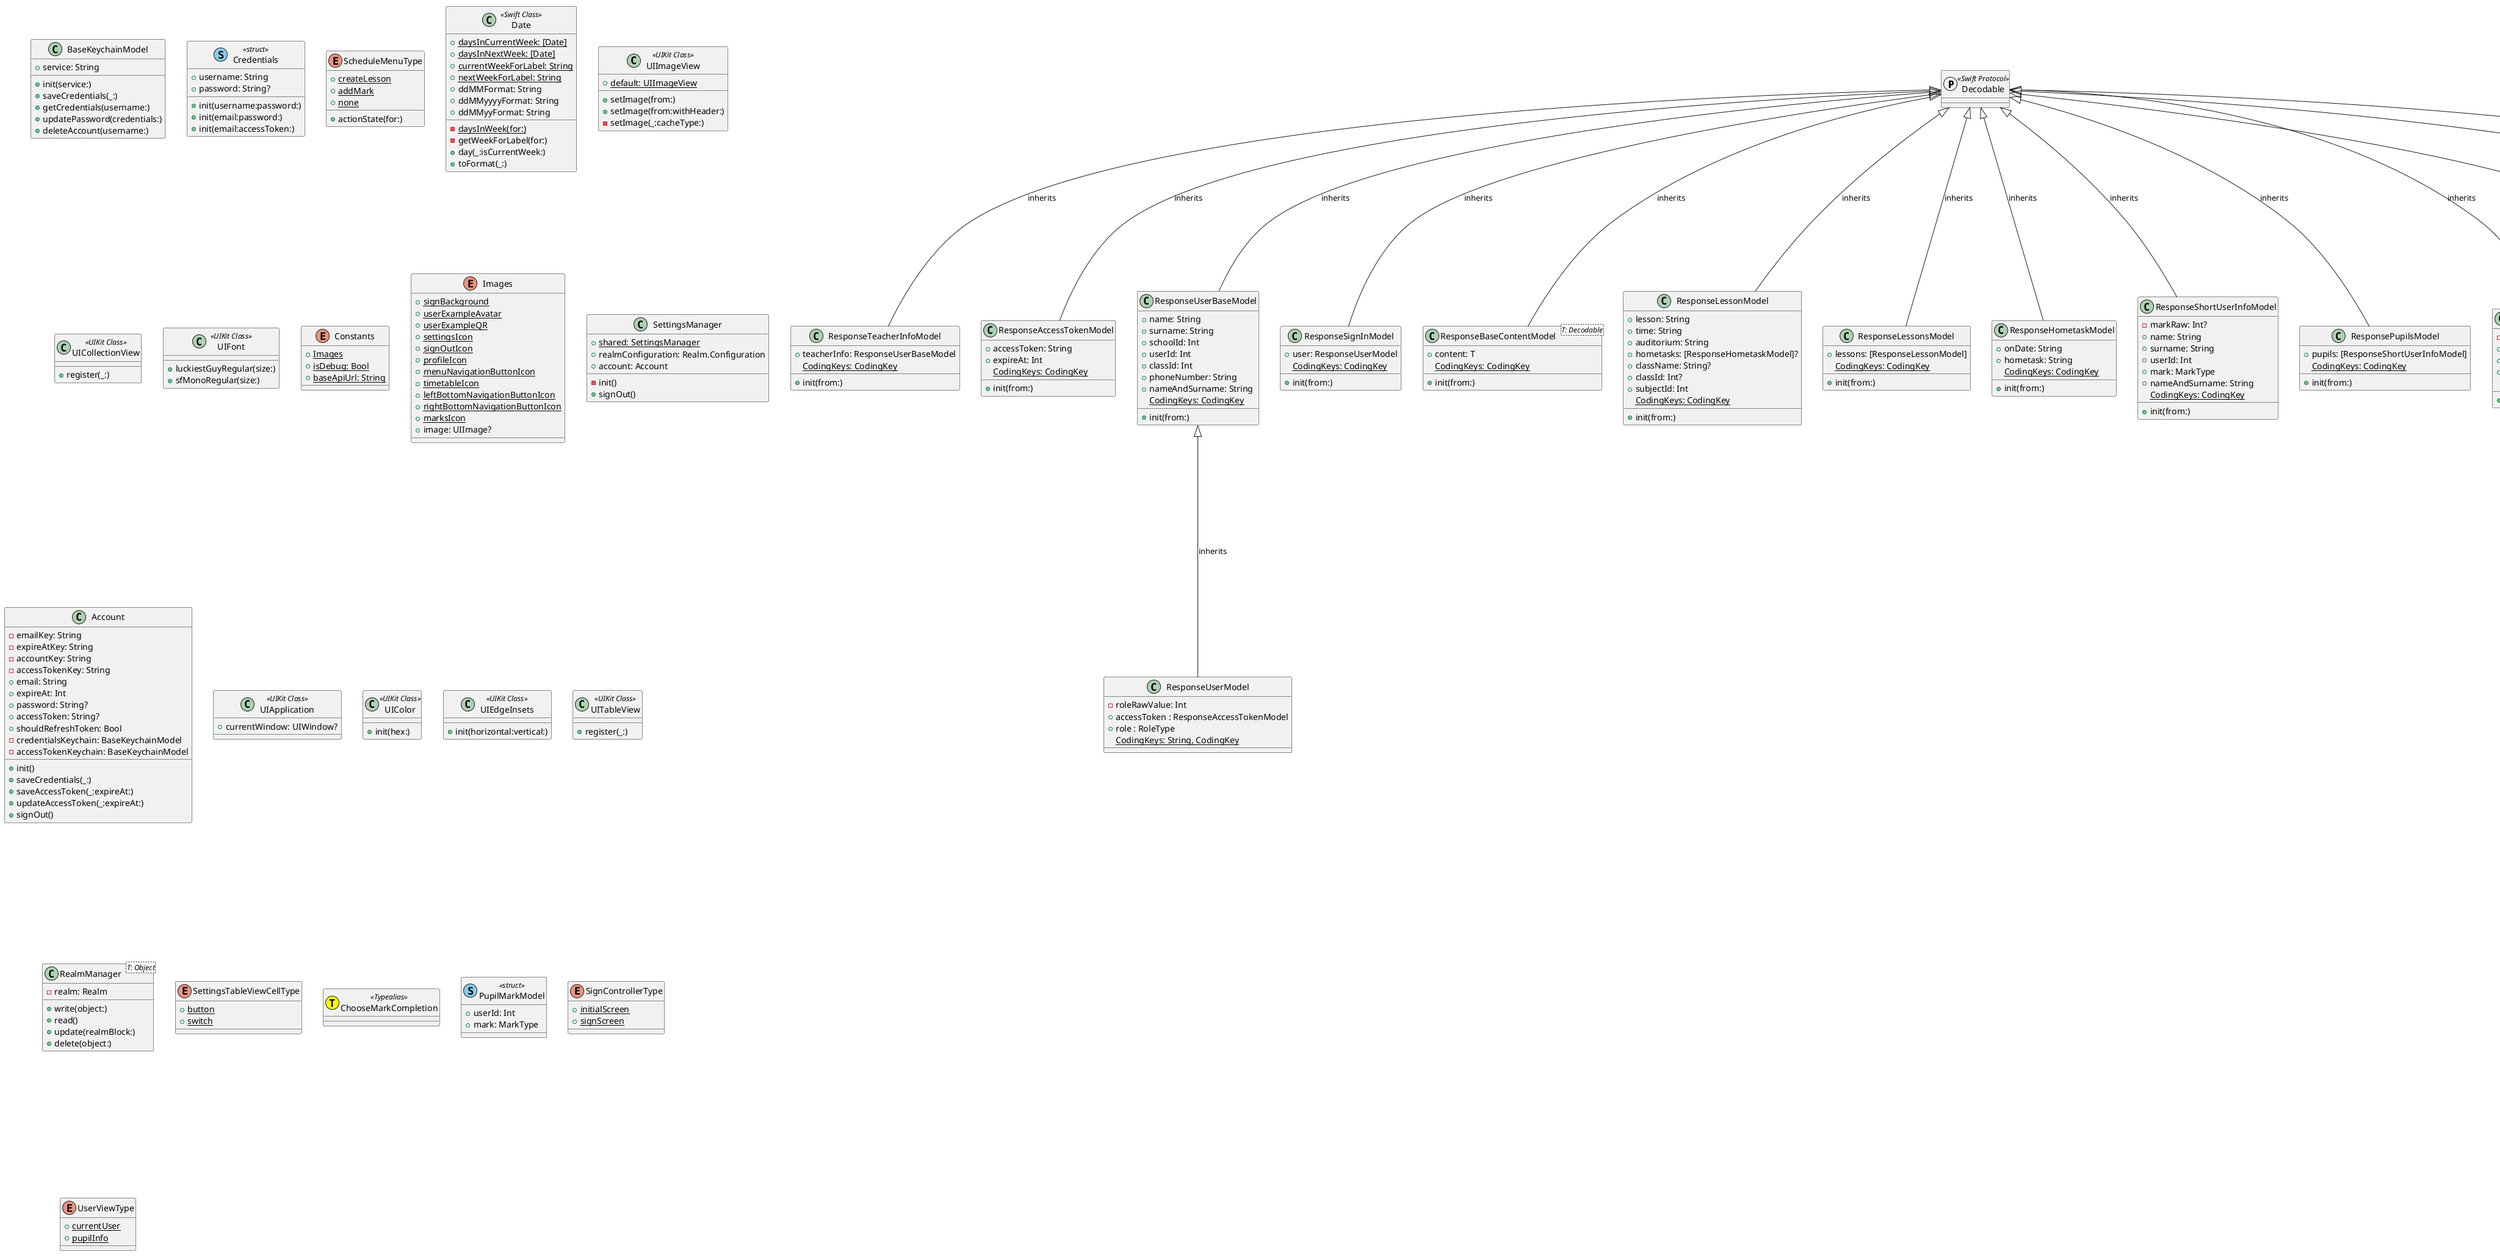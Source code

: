 @startuml

' Swift Classes
protocol Decodable << Swift Protocol >> {}
protocol NSObject << Objective-C Protocol >> {}
protocol UITabBarControllerDelegate << Objective-C Protocol >> {
    +tabBarController(_:shouldSelect:)
}

class Int << (S, SkyBlue) Swift Struct >> {}
protocol CaseIterable << Swift Protocol >> {}
class String << (S, SkyBlue) Swift Struct >> {}

class UITableViewCell << UIKit Class >> {
    +{static} id: String
    +init(style:reuseIdentifier:)
    +init(coder:)
    +prepareForReuse()
}

class UITextField << UIKit Class >> {
    +init(placeholder:)
    +init(frame:)
    +init(coder:)
    +init(placeholder:)
    +textRect(forBounds:)
    +editingRect(forBounds:)
    +placeholderRect(forBounds:)
}

class UIView << UIKit Class >> {
    +init(frame:)
    +init(coder:)
}

class AnyObject << (T, Yellow) UIKit Typealias >> {}
class UITextView << UIKit Class >> {
    +init(coder:)
    +init(frame:textContainer:)
}

protocol UITextViewDelegate << UIKit Protocol >> {
    +textViewDidBeginEditing(_:)
    +textViewDidEndEditing(_:)
}

protocol UITableViewDataSource << UIKit Protocol >> {
    +tableView(_:numberOfRowsInSection:)
    +tableView(_:cellForRowAt:)    
}

protocol UICollectionViewDataSource << UIKit Protocol >> {
    +collectionView(_:numberOfItemsInSection:)
    +collectionView(_:cellForItemAt:)
}

protocol UICollectionViewDelegate << UIKit Protocol >> { 
    +collectionView(_:didSelectItemAt:)
}

protocol UITableViewDelegate << UIKit Protocol >> {
    +tableView(_:didSelectRowAt:)
}

protocol AVCaptureMetadataOutputObjectsDelegate << AVFoundation Protocol >> {
    +metadataOutput(_:didOutput:from:)
}

class UITabBarController << UIKit Class >> {
    +init(coder:)
    +viewDidLoad()
    +tabBar(_:didSelect:)
}

class UIResponder << UIKit Class >> {}

protocol UIWindowSceneDelegate << UIKit Protocol >> {}

' Packages Classes
class BaseRestApiProvider << Packages Class >> {
    +urlSession: URLSession
    +shouldPrintLog: Bool
    +init(shouldPrintLog:)
}

enum BaseRestApiEnum << Packages Enum >> {
    +baseUrl: String
    +path: String
    +method: FriendlyURLSession.HTTPMethod
    +headers: FriendlyURLSession.Headers?
    +parameters: FriendlyURLSession.Parameters?
    +body: FriendlyURLSession.JSON?
}

class Object << RealmSwiftClass >> {}

' Api->Models
class ResponseUserModel { 
  -roleRawValue: Int
  +accessToken : ResponseAccessTokenModel
  +role : RoleType
  {static} CodingKeys: String, CodingKey
}

class ResponseTeacherInfoModel {
    +teacherInfo: ResponseUserBaseModel
    {static} CodingKeys: CodingKey
    +init(from:)
}

class ResponseAccessTokenModel {
    +accessToken: String
    +expireAt: Int
    {static} CodingKeys: CodingKey
    +init(from:)
}

class ResponseUserBaseModel {
    +name: String
    +surname: String
    +schoolId: Int
    +userId: Int
    +classId: Int
    +phoneNumber: String
    +nameAndSurname: String
    {static} CodingKeys: CodingKey
    +init(from:)
}

class ResponseSignInModel {
    +user: ResponseUserModel
    {static} CodingKeys: CodingKey
    +init(from:)
}

class "ResponseBaseContentModel<T: Decodable>" as ResponseBaseContentModel {
    +content: T
    {static} CodingKeys: CodingKey
    +init(from:)
}

class ResponseLessonModel {
    +lesson: String
    +time: String
    +auditorium: String
    +hometasks: [ResponseHometaskModel]?
    +className: String?
    +classId: Int?
    +subjectId: Int
    {static} CodingKeys: CodingKey
    +init(from:)
}

class ResponseLessonsModel {
    +lessons: [ResponseLessonModel]
    {static} CodingKeys: CodingKey
    +init(from:)
}

class ResponseHometaskModel {
    +onDate: String
    +hometask: String
    {static} CodingKeys: CodingKey
    +init(from:)
}

class ResponseShortUserInfoModel {
    -markRaw: Int?
    +name: String
    +surname: String
    +userId: Int
    +mark: MarkType
    +nameAndSurname: String
    {static} CodingKeys: CodingKey
    +init(from:)
}

class ResponsePupilsModel {
    +pupils: [ResponseShortUserInfoModel]
    {static} CodingKeys: CodingKey
    +init(from:)
}

class ResponseSubjectMarkModel {
    -marksRaw: [Int]
    +subjectName: String
    +averageMark: Double?
    +marks: String
    {static} CodingKeys: CodingKey
    +init(from:)
}

class ResponseSubjectMarksModel {
    +subjects: [ResponseSubjectMarkModel]
    {static} CodingKeys: CodingKey
    +init(from:)
}

class ResponseTeacherPupilModel {
    +name: String
    +surname: String
    +phoneNumber: String
    +nameAndSurname: String
    {static} CodingKeys: CodingKey
    +init(from:)
}

class ResponseTeacherPupilsModel {
    +pupils: [ResponseTeacherPupilModel]
    {static} CodingKeys: CodingKey
    +init(from:)
}

'Api
class SchoolsDiaryProvider {
    +{static} shared: SchoolsDiaryProvider
    -init()
    +signIn(email:password:success:failure:)
    +teacherInfo(success:failure:)
    +pupilInfo(id:success:failure:)
    +schedule(for:shouldReturnHometask:success:failure:)
    +addHometask(lesson:date:hometask)
    +getPupilsAtLesson(schoolId:classId:subjectId:lessonDate:success:failure:)
    +addMark(lesson:pupil:lessonDate:mark:)
    +termMarks(success:failure:)
    +teacherPupils(success:failure:)
}

enum SchoolsDiaryApi {
    +signIn(email:password:)
    +teacherInfo
    +pupilInfo(id:)
    +schedule(weekDay:)
    +addHometask(schoolId:classId:subjectId:date:hometask:)
    +getPupilsAtLesson(schooldId:classId:subjectId:lessonDate:)
    +addMark(schoolId:classId:subjectId:pupilId:lessonDate:mark:)
    +termMarks
    +teacherPupils
}

' BaseItems
class BaseKeychainModel {
    +service: String
    +init(service:)
    +saveCredentials(_:)
    +getCredentials(username:)
    +updatePassword(credentials:)
    +deleteAccount(username:)
}

class Credentials << (S, SkyBlue) struct >> {
    +username: String
    +password: String?
    +init(username:password:)
    +init(email:password:)
    +init(email:accessToken:)
}

' Coordinator
class MainCoordinator {
    +{static} shared: MainCoordinator
    +window: UIWindow?
    -init()
    +signVC: UINavigationController
    +tabBar: UITabBarController?
    +initialController: UIViewController?
    +currentController: UIViewController?
    -pushViewController(_:animated:)
    -present(_:animated:completion:)
    -makeRootVC(_:)
    +pushSignController()
    +pushSettingsController()
    +makeTabBarAsRoot()
    +makeSignVCAsRoot()
    +presentQRScanner()
    +pushUserViewController(userInfo:)
    +pushScheduleViewController(dayType:day:isCurrentWeek:)
    +pushLessonInfoViewController(lesson:day:dayType:)
    +pushLessonMarksViewController(lesson:day:dayType:)
    +pushChooseMarkViewController(pupil:completion:)
    +pushTeacherClassViewController()
}

' Enums
enum TimetableDaysType {
    +{static} monday
    +{static} tuesday
    +{static} wednesday
    +{static} thursday
    +{static} friday
    +{static} saturday
    +title: String
    +fullTitle: String
    +backgroundColor: UIColor
}

enum RoleType {
    +{static} pupil
    +{static} teacher
    +{static} admin
    +{static} none
}

enum ScheduleMenuType {
    +{static} createLesson
    +{static} addMark
    +{static} none
    +actionState(for:)
}

enum MarkType {
    +{static} one
    +{static} two
    +{static} three
    +{static} four
    +{static} five
    +{static} six
    +{static} seven
    +{static} eight
    +{static} nine
    +{static} ten
    +{static} none
    +color: UIColor?
    +{static} allCasesWithoutZero: [MarkType]
}

enum LessonType {
    +{static} lessonInClass
    +{static} additionalLesson
    +actionState(for:)
}

' Extensions
class Date << Swift Class >> {
    -{static} daysInWeek(for:)
    +{static} daysInCurrentWeek: [Date]
    +{static} daysInNextWeek: [Date]
    -getWeekForLabel(for:)
    +{static} currentWeekForLabel: String
    +{static} nextWeekForLabel: String
    +day(_:isCurrentWeek:)
    +toFormat(_:)
    +ddMMFormat: String
    +ddMMyyyyFormat: String
    +ddMMyyFormat: String
}

' Extensions->UIKit+Ext
class UIImageView << UIKit Class >> {
    +{static} default: UIImageView
    +setImage(from:)
    +setImage(from:withHeader:)
    -setImage(_:cacheType:)
}

class UICollectionView << UIKit Class >> {
    +register(_:)
}

class UIFont << UIKit Class >> {
    +luckiestGuyRegular(size:)
    +sfMonoRegular(size:)
}

class UICollectionViewCell << UIKit Class >> {
    +{static} id: String
    +init(frame:)
    +init(coder:)
}

class UIViewController << UIKit Class >> {
    +createNavigationController: UINavigationController
    +configureNavigationController(title:preferesLargeTitles:)
    +init(coder:)
    +viewDidLoad()
    +viewWillAppear(_:)
    +viewWillDisappear(_:)
    +touchesBegan(_:with:)
}

' Helpful Files
enum Constants {
    +{static} Images
    +{static} isDebug: Bool
    +{static} baseApiUrl: String
}

enum Images {
    +{static} signBackground
    +{static} userExampleAvatar
    +{static} userExampleQR
    +{static} settingsIcon
    +{static} signOutIcon
    +{static} profileIcon
    +{static} menuNavigationButtonIcon
    +{static} timetableIcon
    +{static} leftBottomNavigationButtonIcon
    +{static} rightBottomNavigationButtonIcon
    +{static} marksIcon
    +image: UIImage?
}

' Managers
class SettingsManager {
    +{static} shared: SettingsManager
    -init()
    +realmConfiguration: Realm.Configuration
    +account: Account
    +signOut()
}

' Models
class Account {
    -emailKey: String
    -expireAtKey: String
    -accountKey: String
    -accessTokenKey: String
    +email: String
    +expireAt: Int
    +password: String?
    +accessToken: String?
    +shouldRefreshToken: Bool
    -credentialsKeychain: BaseKeychainModel
    -accessTokenKeychain: BaseKeychainModel
    +init()
    +saveCredentials(_:)
    +saveAccessToken(_:expireAt:)
    +updateAccessToken(_:expireAt:)
    +signOut()
}

' Packages->SchoolDiaryUIComponents->Sources->SchoolDiaryUIComponents->BaseUI
class BaseUICollectionViewCell {
    +setupInterface()
    +setupLayout()
    +setupConstraints()
}

class BaseUITableViewCell {
    +setupInterface()
    +setupLayout()
    +setupConstraints()
}

class BaseUITextField {
    -padding: UIEdgeInsets
    +setupTextField()
}

class BaseUIView {
    +setupInterface()
    +setupLayout()
    +setupConstraints()
}

protocol BaseUIViewControllerProtocol {
    +spinner(isShow:)
}

class BaseUIViewController {
    +setupInterface()
    +setupLayout()
    +setupConstraints()
}

' Packages->SchoolDiaryUIComponents->Sources->SchoolDiaryUIComponents->Extensions->UIKit+Ext
class UIApplication << UIKit Class >> {
    +currentWindow: UIWindow?
}

class UIColor << UIKit Class >>  {
    +init(hex:)
}

class UIEdgeInsets << UIKit Class >> {
    +init(horizontal:vertical:)
}

class UITableView << UIKit Class >> {
    +register(_:)
}

' Packages->SchoolDiaryUIComponents->Sources->SchoolDiaryUIComponents->UI->DatePickers
class DatePickerView {
    -datePicker: UIDatePicker
    -changeClosure: ((Date) -> ())?
    -dismissClosure: (() -> ())?
    -blurEffect: UIBlurEffect
    -blurredEffectView: UIVisualEffectView
    +date: Date?
    +minimumDate: Date?
    +pickerHolderView: UIView
    +init(changeClosure:dismissClosure:)
    -initialSetup()
    -tapAction(_:)
    -didChangeValueAction(_:)
}

' Packages->SchoolDiaryUIComponents->Sources->SchoolDiaryUIComponents->UI->TextFields
class PasswordTextField {
    -hideButton: UIButton
    -hideButtonDidTap(_:)
}

' Packages->SchoolDiaryUIComponents->Sources->SchoolDiaryUIComponents->UI->TextViews
class PlaceholderTextView {
    +contentText: String?
    +contentTextColor: UIColor?
    +placeholder: String?
    +placeholderColor: UIColor?
    -isPlaceholderActive: Bool
}

' Packages->SchoolDiaryUIComponents->Sources->SchoolDiaryUIComponents->UI->Labels
class LabelInView {
    -mainLabel: UILabel
    +text: String?
    +font: UIFont?
}

' Realm
class "RealmManager<T: Object>" as RealmManager {
    -realm: Realm
    +write(object:)
    +read()
    +update(realmBlock:)
    +delete(object:)
}

' Realm->Models
class LocalUserModel {
    +roleRawType: Int
    +name: String
    +surname: String
    +schooldId: Int
    +userId: Int
    +classId: Int
    +phoneNumber: String
    +role: RoleType
    +nameAndSurname: String
    +init(user:)
    +init(teacher:)
    +init(role:name:surname:schoolId:userId:classId:phoneNumber:)
}

class LocalTeacherModel {}

' UI->TableViewCells->PupilTableViewCell
class PupilTableViewCell {
    -pupilImageView: UIImageView
    -pupilInfoLabel: UILabel
    -pupilPhoneNumber: UILabel
    -pupilInfoStackView: UIStackView
    -contentStackView: UIStackView
    +configure(pupil:)
}

' UI->TableViewCells->SubjectMarksTableViewCell
class SubjectMarksTableViewCell {
    -subjectLabel: UILabel
    -marksLabel: UILabel
    -verticalStackView: UIStackView
    -averageMarkLabel: UILabel
    +configure(subject:)
}

' UI->TableViewCells->PupilMarkTableViewCell
class PupilMarkTableViewCell {
    -pupilLabel: UILabel
    -markLabel: LabelInView
    -mainView: UIView
    -dayType: TimetableDaysType?
    -selectedMark: MarkType
    -user: ResponseShortUserInfoModel?
    +configure(user:dayType:)
    +updateMark(_:)
}

' UI->TableViewCells->ScheduleTableViewCell
class ScheduleTableViewCell {
    +{static}cellHeight: CGFloat
    -timeLabel: UILabel
    -subjectLabel: UILabel
    -homeworkLabel: UILabel
    -verticalStackView: UIStackView
    -auditoriumLabel: UILabel
    +configure(withLesson:forDate:)
}

' UI->TableViewCells->SettingsTableViewCell
enum SettingsTableViewCellType {
    +{static} button
    +{static} switch
}

class SettingsTableViewCell {
    -titleLabel: UILabel
    -actionSwitch: UISwitch
    -actionButton: UIButton
    -actionImageView: UIImageView
    -mainView: UIView
    -actionClosure: ((_ switchValue: Bool?) -> ())?
    -type: SettingsType?
    +setupCell(type:action:)
    -controlAction()
}

' UI->CollectionViewCells->MarkCollectionViewCell
class MarkCollectionViewCell {
    -markLabel: UILabel
    -baseView: UIView
    +configure(withMark:)
}

' UI->CollectionViewCells->TimetableCollectionViewCell
class TimetableCollectionViewCell {
    -dayLabel: UILabel
    -baseView: UIView
    +configure(withDay:)
}

' UI->ViewControllers->TeacherPupilsViewController
class TeacherPupilsViewController {
    -pupilTableView: UITableView
    -pupils: [ResponseTeacherPupilModel]
    +init()
    -setupNavigationController()
}

' UI->ViewControllers->MarksViewController
protocol MarksViewControllerProtocol {
    +reloadData()
}

class MarksViewController {
    -marksTableHeaderView: MarksTableHeaderView
    -marksTableView: UITableView
    -presenter: MarksPresenterProtocol
    +init()
}

protocol MarksPresenterProtocol {
    +viewDidLoad()
    +subject(at:)
    +subjectsCount: Int
}

class MarksPresenter {
    -view: MarksViewControllerProtocol
    -subjects: [ResponseSubjectMarkModel]
    +init(view:)
}

' UI->ViewControllers->ChooseMarkViewController
class ChooseMarkCompletion << (T, Yellow) Typealias >> {}

class ChooseMarkViewController {
    -pupilLabel: LabelInView
    -marksColletionView: UICollectionView
    -marks: [MarkType]
    -pupil: ResponseShortUserInfoModel
    -completion: ChooseMarkCompletion
    +init(withPupil:completion:)
}

' UI->ViewControllers->LessonMarksViewController
protocol LessonMarksViewControllerProtocol {
    +popViewController()
    +reloadData()
    +updateMark(at:with:)
}

class LessonMarksViewController {
    -dateLabel: LabelInView
    -lessonTypeLabel: UILabel
    -lessonTypeButton: UIButton
    -lessonInfoStackView: UIStackView
    -lessonInfoContentView: UIView
    -pupilLabel: UILabel
    -pupilsTableView: UITableView
    -pupilsContentView: UIView
    -dateType: TimetableDaysType
    -day: Date
    -lesson: ResponseLessonModel
    -lessonType: LessonType
    -lessonTypeMenu: UIMenu
    -presenter: LessonMarksViewControllerProtocol
    +init(lesson:date:type:)
    +setupNavigationController()
}

protocol LessonMarksPresenterProtocol {
    +viewDidLoad()
    +viewWillDisappear()
    +user(for:)
    +didSelect(at:)
    +userCount: Int
}

class PupilMarkModel << (S, SkyBlue) struct >> {
    +userId: Int
    +mark: MarkType
}

class LessonMarksPresenter {
    -lesson: ResponseLessonModel
    -lessonDate: Date
    -view: LessonMarksViewControllerProtocol
    -pupils: [ResponseShortUserInfoModel]
    -pupilMarks: [PupilMarkModel]
    +userCount: Int
    +init(lesson:date:view:)
    +viewDidLoad()
    +viewWillDisappear()
    -fetchPupils()
    +user(for:)
    +didSelect(at:)
}

' UI->ViewControllers->LessonInfoViewController
class LessonInfoViewController {
    -dateLabel: LabelInView
    -lessonThemeLabel: UILabel
    -lessonThemeTextView: PlaceholderTextView
    -lessonThemeStackView: UIStackView
    -lessonThemeContentView: UIView
    -hometaskLabel: UILabel
    -dateHometaskLabel: UILabel
    -dateHometaskButton: UIBlurEffect
    -dateHometaskContentView: UIView
    -hometaskInfoLabel: UILabel
    -hometaskInfoTextView: UITextView
    -hometaskInfoStackView: UIStackView
    -hometaskInfoContentView: UIView
    -datePicker: DatePickerView
    -day: Date
    -dateType: TimetableDaysType
    -lesson: ResponseLessonModel
    -selectedDay: Date?
    +init(with:day:dateType:)
    -setupNavigationController()
    -presentDatePicker(_:)
}

' UI->ViewControllers->ScheduleViewController
protocol ScheduleViewControllerProtocol {
    +reloadData()
    +popViewController()
    +refreshScreen()
    +reloadMenuButton()
}

class ScheduleViewController {
    -scheduleTableHeaderView: ScheduleTableHeaderView
    -scheduleTableView: UITableView
    -leftWeekNavigationButton: UIButton
    -dayLabel: LabelInView
    -rightWeekNavigationButton: UIButton
    -presenter: SchedulePresenterProtocol?
    +init(dayType:day:isCurrentWeek)
    -setupNavigationController()
    -bottomNavigationButtonDidTap(_:)
}

protocol SchedulePresenterProtocol {
    +lessonsCount: Int
    +tableViewHeight: CGFloat
    +navigationTitle: String
    +dayText: String
    +headerColor: UIColor
    +isLeftNavigationButtonEnabled
    +isRightNavigationButtonEnabled
    +menuButton: UIMenu?

    +viewDidLoad()
    +configureCell(_:at:)
    +bottomNavigationButtonDidTap(tag:)
    +didSelect(at:)
}

class SchedulePresenter {
    -lessons: [ResponseLessonModel]
    -day: TimetableDaysType
    -date: Date
    -view: ScheduleViewControllerProtocol?
    -days: [TimetableDaysType]
    -daysArray: [Date]
    -currentMode: ScheduleMenuType
    +init(day:date:isCurrentWeek:view:)
}

' UI->ViewControllers->SignViewController
enum SignControllerType {
    +{static} initialScreen
    +{static} signScreen
}

protocol SignViewControllerProtocol {
    +email: String?
    +password: String?
}

class SignViewController {
    -signBackgroundImageView: UIImageView
    -titleLabel: UILabel
    -emailTextField: BaseUITextField
    -passwordTextField: PasswordTextField
    -resetPasswordButton: UIButton
    -signButton: UIButton
    -presenter: SignPresenterProtocol
    +init(withType:)
    -signAction(_:)
}

protocol SignPresenterProtocol {
    +signButtonHorizontalInsets: UIEdgeInsets
    +signAction()
    +setView(_:)
}

class SignPresenter {
    -controllerType: SignControllerType
    -view: SignViewControllerProtocol?
    +init(withType:)
}

' UI->ViewControllers->SettingsViewController
enum SettingsType {
    +{static} notifications
    +{static} signOut
    +cellType: SettingsTableViewCellType
    +title: String
    +buttonImage: UIImage?
    +selectionStyle: UITableViewCell.SelectionStyle
}

class SettingsViewController {
    -userHeaderTableView: UserSettingsTableHeaderView
    -settingsTableView: UITableView
    -settings: [SettingsType]
    +init()
}

' UI->ViewControllers->QRScannerViewController
class QRScannerViewController {
    -captureSession: AVCaptureSession
    -previewLayer: AVCaptureVideoPreviewLayer
    +init()
    -setupCapture()
}

' UI->ViewControllers->TimetableViewController
protocol TimetableProtocol {
    +daysCount: Int
    +isCurrentWeek: Bool
    +day(at:)
    +collectionView(didSelectAt:)
}

class TimetablePresenter {
    -days: [TimetableDaysType]
    -isCurrentWeekPrivate: Bool
    +init()
}

class TimetableViewController {
    -navigationTitleLabel: UILabel
    -timetableCollectionView: UICollectionView
    -leftWeekNavigationButton: UIButton
    -weekDaysLabel: LabelInView
    -rightWeekNavigationButton: UIButton
    -presenter: TimetableProtocol
    +init()
    -setupNavigationController()
    -bottomNavigationButtonDidTap(_:)
}

' UI->ViewControllers->TeacherViewController
class TeacherViewController {
    -classButton: UIButton
    +init()
    -classButtonDidTap(_:)
}

' UI->ViewControllers->PupilViewController
protocol PupilPresenterProtocol {
    +fetchTeacherInfoIfNeeded()
    +setView(_:)
}

class PupilPresenter {
    -view: PupilViewControllerProtocol?
    +init()
}

protocol PupilViewControllerProtocol {
    +updateTeacherInfo()
}

class PupilViewController {
    -teacherInfoModel: TeacherInfoView()
    -presenter: PupilPresenterProtocol
    +init()
}

' UI->ViewControllers->UserViewController
enum UserViewType {
    +{static} currentUser
    +{static} pupilInfo
}

class UserViewController {
    -userInfoView: UserInfoView
    -qrImageView: UIImageView
    -controllerType: UserViewType
    -userInfo: ResponseUserBaseModel?
    +init(controllerType:userInfo:)
    -setupNavigationController9)
    -openSettingsAction()
}

' UI->Views->MarksTableHeaderView
class MarksTableHeaderView {
    -colorTopView: UIView
    -subjectLabel: UILabel
    -markLabel: UILabel
    +init()
}

' UI->Views->ScheduleTableHeaderView
class ScheduleTableHeaderView {
    -colorTopView: UIView
    -timeLabel: UILabel
    -subjectLabel: UILabel
    -auditoriumLabel: UILabel
    -topColor: UIColor?
    +init()
}

' UI->Views->UserInfoView
class UserInfoView {
    -userImageView: UIImageView
    -nameLabel: UILabel
    -schoolLabel: UILabel
    -infoStackView: UIStackView
    -viewType: UserViewType
    -userInfo: ResponseUserBaseModel?
    +init(viewType:userInfo:)
}

' UI->Views->TeacherInfoView
class TeacherInfoView {
    -userImageView: UIImageView
    -teacherLabel: UILabel
    -teacherNameLabel: UILabel
    -infoStackView: UIStackView
    +init()
    +updateTeacherInfo()
}

' UI->Views->UserSettingsTableHeaderView
class UserSettingsTableHeaderView {
    -userImageView: UIImageView
    -nameLabel: UILabel
    -emailLabel: UILabel
    -infoStackView: UIStackView
    +init()
}

' UI->TabBarControllers->PupilTabBarController
class PupilTabBarController {
    +init()
    +configureViewController()
}

' UI->TabBarControllers->PupilTabBarController
class PupilTabBarController {
    +init()
    +configureViewController()
}

' Root
class SceneDelegate {
    +window: UIWindow?
    +scene(_:willConnectTo:options:)
    +sceneDidDisconnect(_:)
    +sceneDidBecomeActive(_:)
    +sceneWillResignActive(_:)
    +sceneWillEnterForeground(_:)
    +sceneDidEnterForeground(_:)
}

' Relationships
ResponseUserBaseModel <|-- ResponseUserModel : inherits
LocalUserModel <|-- LocalTeacherModel : inherits
MarksViewControllerProtocol <|-- MarksViewController : inherits
MarksPresenterProtocol <|-- MarksPresenter : inherits
LessonMarksViewControllerProtocol <|-- LessonMarksViewController : inherits
LessonMarksPresenterProtocol <|-- LessonMarksPresenter : inherits
ScheduleViewControllerProtocol <|-- ScheduleViewController : inherits
SchedulePresenterProtocol <|-- SchedulePresenter : inherits
SignViewControllerProtocol <|-- SignViewController : inherits
SignPresenterProtocol <|-- SignPresenter : inherits
TimetableProtocol <|-- TimetablePresenter : inherits
UserViewController <|-- TeacherViewController : inherits
PupilPresenterProtocol <|-- PupilPresenter : inherits
UserViewController <|-- PupilViewController : inherits

' Swift Relationships
Decodable <|-- ResponseTeacherInfoModel : inherits
Decodable <|-- ResponseAccessTokenModel : inherits
Decodable <|-- ResponseUserBaseModel : inherits
Decodable <|-- ResponseSignInModel : inherits
Decodable <|-- ResponseBaseContentModel : inherits
Decodable <|-- ResponseLessonModel : inherits
Decodable <|-- ResponseLessonsModel : inherits
Decodable <|-- ResponseHometaskModel : inherits
Decodable <|-- ResponseShortUserInfoModel : inherits
Decodable <|-- ResponsePupilsModel : inherits
Decodable <|-- ResponseSubjectMarkModel : inherits
Decodable <|-- ResponseSubjectMarksModel : inherits
Decodable <|-- ResponseTeacherPupilModel : inherits
Decodable <|-- ResponseTeacherPupilsModel : inherits

NSObject <|-- MainCoordinator : inherits

UITabBarControllerDelegate <|-- MainCoordinator : inherits

Int <|-- TimetableDaysType : inherits
Int <|-- RoleType : inherits

CaseIterable <|-- TimetableDaysType : inherits
CaseIterable <|-- MarkType : inherits
CaseIterable <|-- LessonType : inherits
CaseIterable <|-- SettingsType : inherits

String <|-- MarkType : inherits
String <|-- LessonType : inherits

UICollectionViewCell <|-- BaseUICollectionViewCell : inherits

UITableViewCell <|-- BaseUITableViewCell : inherits

UITextField <|-- BaseUITextField : inherits

UIView <|-- BaseUIView : inherits

AnyObject <|-- BaseUIViewControllerProtocol : inherits
AnyObject <|-- ScheduleViewControllerProtocol : inherits

UIViewController <|-- BaseUIViewController : inherits

UITableViewDataSource <|-- MarksViewController : inherits
UITableViewDataSource <|-- LessonMarksViewController : inherits
UITableViewDataSource <|-- ScheduleViewController : inherits
UITableViewDataSource <|-- SettingsViewController : inherits

UICollectionViewDataSource <|-- ChooseMarkViewController : inherits
UICollectionViewDataSource <|-- TimetableViewController : inherits

UICollectionViewDelegate <|-- ChooseMarkViewController : inherits
UICollectionViewDelegate <|-- TimetableViewController : inherits

UITableViewDelegate <|-- TeacherPupilsViewController : inherits
UITableViewDelegate <|-- LessonMarksViewController : inherits
UITableViewDelegate <|-- ScheduleViewController : inherits
UITableViewDelegate <|-- SettingsViewController : inherits

AVCaptureMetadataOutputObjectsDelegate <|-- QRScannerViewController : inherits

UITabBarController <|-- PupilTabBarController : inherits
UITabBarController <|-- TeacherTabBarController : inherits

UIResponder <|-- SceneDelegate : inherits

UIWindowSceneDelegate <|-- UIWindow : inherits

' Packages Relationships
BaseRestApiProvider <|-- SchoolsDiaryProvider : inherits

BaseRestApiEnum <|-- SchoolsDiaryApi : inherits

Object <|-- LocalUserModel : inherits

' SchoolDiaryUIComponents Relationships

BaseUIViewControllerProtocol <|-- BaseUIViewController : inherits
BaseUIViewControllerProtocol <|-- SignViewControllerProtocol : inherits
BaseUIViewControllerProtocol <|-- PupilViewControllerProtocol : inherits

BaseUIView <|-- DatePickerView : inherits
BaseUIView <|-- LabelInView : inherits
BaseUIView <|-- MarksTableHeaderView : inherits
BaseUIView <|-- ScheduleTableHeaderView : inherits
BaseUIView <|-- UserInfoView : inherits
BaseUIView <|-- TeacherInfoView : inherits
BaseUIView <|-- UserSettingsTableHeaderView : inherits

BaseUITextField <|-- PasswordTextField : inherits

UITextView <|-- PlaceholderTextView : inherits

UITextViewDelegate <|-- PlaceholderTextView : inherits

BaseUITableViewCell <|-- PupilTableViewCell : inherits
BaseUITableViewCell <|-- SubjectMarksTableViewCell : inherits
BaseUITableViewCell <|-- PupilMarkTableViewCell : inherits
BaseUITableViewCell <|-- ScheduleTableViewCell : inherits
BaseUITableViewCell <|-- SettingsTableViewCell : inherits

BaseUICollectionViewCell <|-- MarkCollectionViewCell : inherits
BaseUICollectionViewCell <|-- TimetableCollectionViewCell : inherits

BaseUIViewController <|-- TeacherPupilsViewController : inherits
BaseUIViewController <|-- MarksViewController : inherits
BaseUIViewController <|-- ChooseMarkViewController : inherits
BaseUIViewController <|-- LessonMarksViewController : inherits
BaseUIViewController <|-- LessonInfoViewController : inherits
BaseUIViewController <|-- ScheduleViewController : inherits
BaseUIViewController <|-- SignViewController : inherits
BaseUIViewController <|-- SettingsViewController : inherits
BaseUIViewController <|-- QRScannerViewController : inherits
BaseUIViewController <|-- TimetableViewController : inherits
BaseUIViewController <|-- UserViewController : inherits

@enduml